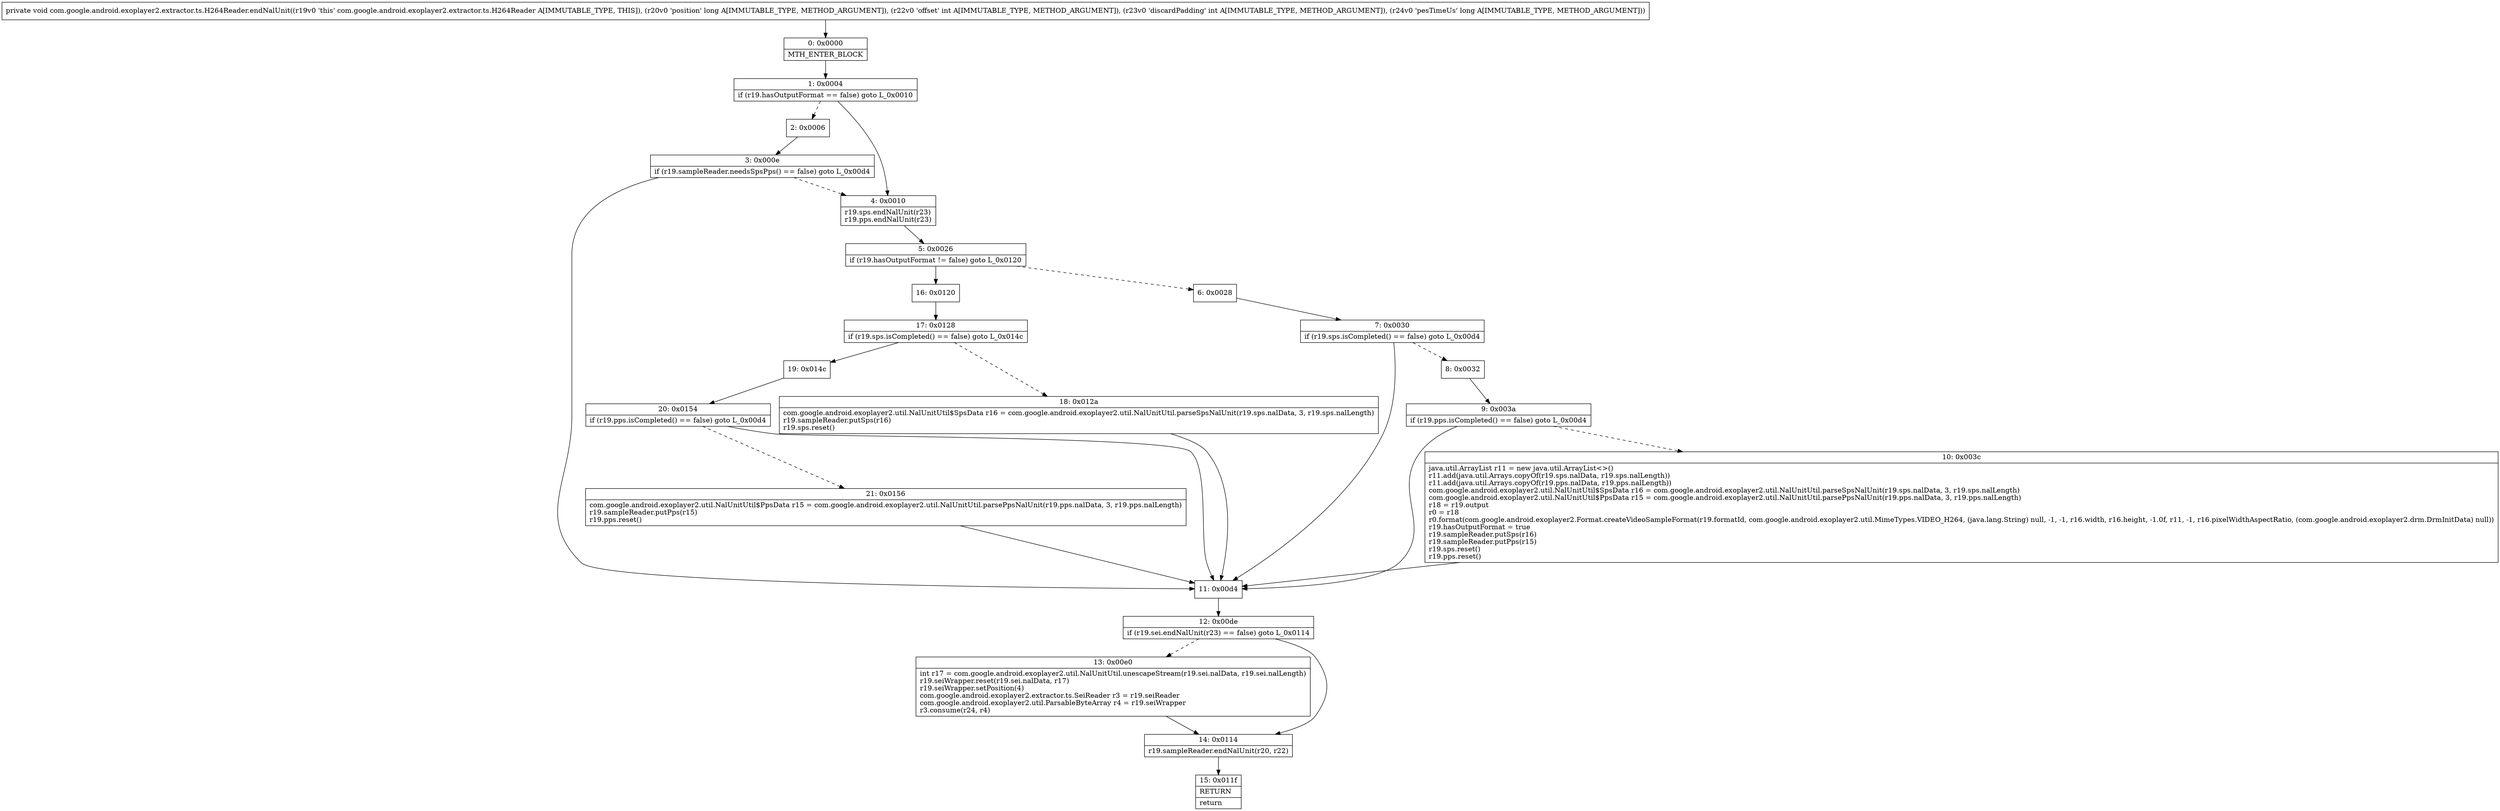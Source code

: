 digraph "CFG forcom.google.android.exoplayer2.extractor.ts.H264Reader.endNalUnit(JIIJ)V" {
Node_0 [shape=record,label="{0\:\ 0x0000|MTH_ENTER_BLOCK\l}"];
Node_1 [shape=record,label="{1\:\ 0x0004|if (r19.hasOutputFormat == false) goto L_0x0010\l}"];
Node_2 [shape=record,label="{2\:\ 0x0006}"];
Node_3 [shape=record,label="{3\:\ 0x000e|if (r19.sampleReader.needsSpsPps() == false) goto L_0x00d4\l}"];
Node_4 [shape=record,label="{4\:\ 0x0010|r19.sps.endNalUnit(r23)\lr19.pps.endNalUnit(r23)\l}"];
Node_5 [shape=record,label="{5\:\ 0x0026|if (r19.hasOutputFormat != false) goto L_0x0120\l}"];
Node_6 [shape=record,label="{6\:\ 0x0028}"];
Node_7 [shape=record,label="{7\:\ 0x0030|if (r19.sps.isCompleted() == false) goto L_0x00d4\l}"];
Node_8 [shape=record,label="{8\:\ 0x0032}"];
Node_9 [shape=record,label="{9\:\ 0x003a|if (r19.pps.isCompleted() == false) goto L_0x00d4\l}"];
Node_10 [shape=record,label="{10\:\ 0x003c|java.util.ArrayList r11 = new java.util.ArrayList\<\>()\lr11.add(java.util.Arrays.copyOf(r19.sps.nalData, r19.sps.nalLength))\lr11.add(java.util.Arrays.copyOf(r19.pps.nalData, r19.pps.nalLength))\lcom.google.android.exoplayer2.util.NalUnitUtil$SpsData r16 = com.google.android.exoplayer2.util.NalUnitUtil.parseSpsNalUnit(r19.sps.nalData, 3, r19.sps.nalLength)\lcom.google.android.exoplayer2.util.NalUnitUtil$PpsData r15 = com.google.android.exoplayer2.util.NalUnitUtil.parsePpsNalUnit(r19.pps.nalData, 3, r19.pps.nalLength)\lr18 = r19.output\lr0 = r18\lr0.format(com.google.android.exoplayer2.Format.createVideoSampleFormat(r19.formatId, com.google.android.exoplayer2.util.MimeTypes.VIDEO_H264, (java.lang.String) null, \-1, \-1, r16.width, r16.height, \-1.0f, r11, \-1, r16.pixelWidthAspectRatio, (com.google.android.exoplayer2.drm.DrmInitData) null))\lr19.hasOutputFormat = true\lr19.sampleReader.putSps(r16)\lr19.sampleReader.putPps(r15)\lr19.sps.reset()\lr19.pps.reset()\l}"];
Node_11 [shape=record,label="{11\:\ 0x00d4}"];
Node_12 [shape=record,label="{12\:\ 0x00de|if (r19.sei.endNalUnit(r23) == false) goto L_0x0114\l}"];
Node_13 [shape=record,label="{13\:\ 0x00e0|int r17 = com.google.android.exoplayer2.util.NalUnitUtil.unescapeStream(r19.sei.nalData, r19.sei.nalLength)\lr19.seiWrapper.reset(r19.sei.nalData, r17)\lr19.seiWrapper.setPosition(4)\lcom.google.android.exoplayer2.extractor.ts.SeiReader r3 = r19.seiReader\lcom.google.android.exoplayer2.util.ParsableByteArray r4 = r19.seiWrapper\lr3.consume(r24, r4)\l}"];
Node_14 [shape=record,label="{14\:\ 0x0114|r19.sampleReader.endNalUnit(r20, r22)\l}"];
Node_15 [shape=record,label="{15\:\ 0x011f|RETURN\l|return\l}"];
Node_16 [shape=record,label="{16\:\ 0x0120}"];
Node_17 [shape=record,label="{17\:\ 0x0128|if (r19.sps.isCompleted() == false) goto L_0x014c\l}"];
Node_18 [shape=record,label="{18\:\ 0x012a|com.google.android.exoplayer2.util.NalUnitUtil$SpsData r16 = com.google.android.exoplayer2.util.NalUnitUtil.parseSpsNalUnit(r19.sps.nalData, 3, r19.sps.nalLength)\lr19.sampleReader.putSps(r16)\lr19.sps.reset()\l}"];
Node_19 [shape=record,label="{19\:\ 0x014c}"];
Node_20 [shape=record,label="{20\:\ 0x0154|if (r19.pps.isCompleted() == false) goto L_0x00d4\l}"];
Node_21 [shape=record,label="{21\:\ 0x0156|com.google.android.exoplayer2.util.NalUnitUtil$PpsData r15 = com.google.android.exoplayer2.util.NalUnitUtil.parsePpsNalUnit(r19.pps.nalData, 3, r19.pps.nalLength)\lr19.sampleReader.putPps(r15)\lr19.pps.reset()\l}"];
MethodNode[shape=record,label="{private void com.google.android.exoplayer2.extractor.ts.H264Reader.endNalUnit((r19v0 'this' com.google.android.exoplayer2.extractor.ts.H264Reader A[IMMUTABLE_TYPE, THIS]), (r20v0 'position' long A[IMMUTABLE_TYPE, METHOD_ARGUMENT]), (r22v0 'offset' int A[IMMUTABLE_TYPE, METHOD_ARGUMENT]), (r23v0 'discardPadding' int A[IMMUTABLE_TYPE, METHOD_ARGUMENT]), (r24v0 'pesTimeUs' long A[IMMUTABLE_TYPE, METHOD_ARGUMENT])) }"];
MethodNode -> Node_0;
Node_0 -> Node_1;
Node_1 -> Node_2[style=dashed];
Node_1 -> Node_4;
Node_2 -> Node_3;
Node_3 -> Node_4[style=dashed];
Node_3 -> Node_11;
Node_4 -> Node_5;
Node_5 -> Node_6[style=dashed];
Node_5 -> Node_16;
Node_6 -> Node_7;
Node_7 -> Node_8[style=dashed];
Node_7 -> Node_11;
Node_8 -> Node_9;
Node_9 -> Node_10[style=dashed];
Node_9 -> Node_11;
Node_10 -> Node_11;
Node_11 -> Node_12;
Node_12 -> Node_13[style=dashed];
Node_12 -> Node_14;
Node_13 -> Node_14;
Node_14 -> Node_15;
Node_16 -> Node_17;
Node_17 -> Node_18[style=dashed];
Node_17 -> Node_19;
Node_18 -> Node_11;
Node_19 -> Node_20;
Node_20 -> Node_11;
Node_20 -> Node_21[style=dashed];
Node_21 -> Node_11;
}

